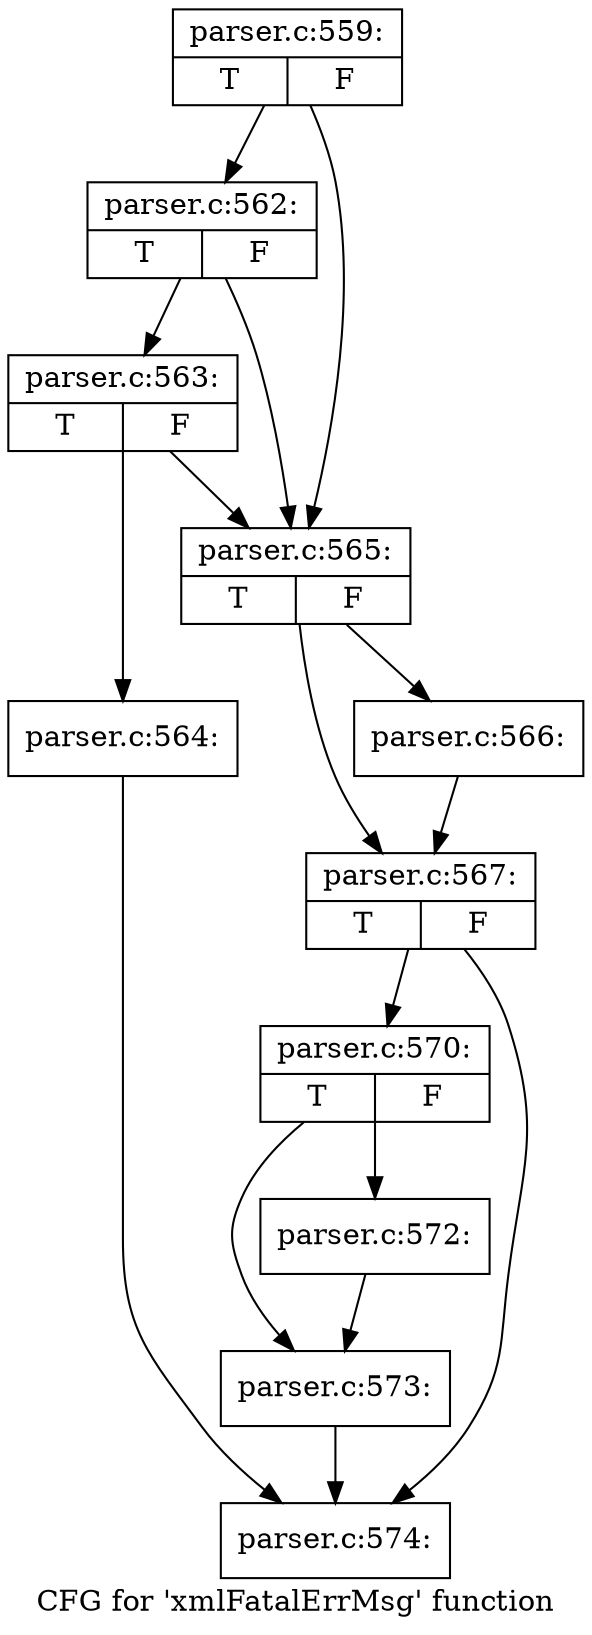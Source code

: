 digraph "CFG for 'xmlFatalErrMsg' function" {
	label="CFG for 'xmlFatalErrMsg' function";

	Node0x5c4edd0 [shape=record,label="{parser.c:559:|{<s0>T|<s1>F}}"];
	Node0x5c4edd0 -> Node0x6047360;
	Node0x5c4edd0 -> Node0x6047290;
	Node0x6047360 [shape=record,label="{parser.c:562:|{<s0>T|<s1>F}}"];
	Node0x6047360 -> Node0x60472e0;
	Node0x6047360 -> Node0x6047290;
	Node0x60472e0 [shape=record,label="{parser.c:563:|{<s0>T|<s1>F}}"];
	Node0x60472e0 -> Node0x6047240;
	Node0x60472e0 -> Node0x6047290;
	Node0x6047240 [shape=record,label="{parser.c:564:}"];
	Node0x6047240 -> Node0x6056b70;
	Node0x6047290 [shape=record,label="{parser.c:565:|{<s0>T|<s1>F}}"];
	Node0x6047290 -> Node0x6055e40;
	Node0x6047290 -> Node0x6055e90;
	Node0x6055e40 [shape=record,label="{parser.c:566:}"];
	Node0x6055e40 -> Node0x6055e90;
	Node0x6055e90 [shape=record,label="{parser.c:567:|{<s0>T|<s1>F}}"];
	Node0x6055e90 -> Node0x60564e0;
	Node0x6055e90 -> Node0x6056b70;
	Node0x60564e0 [shape=record,label="{parser.c:570:|{<s0>T|<s1>F}}"];
	Node0x60564e0 -> Node0x6057340;
	Node0x60564e0 -> Node0x6057390;
	Node0x6057340 [shape=record,label="{parser.c:572:}"];
	Node0x6057340 -> Node0x6057390;
	Node0x6057390 [shape=record,label="{parser.c:573:}"];
	Node0x6057390 -> Node0x6056b70;
	Node0x6056b70 [shape=record,label="{parser.c:574:}"];
}
